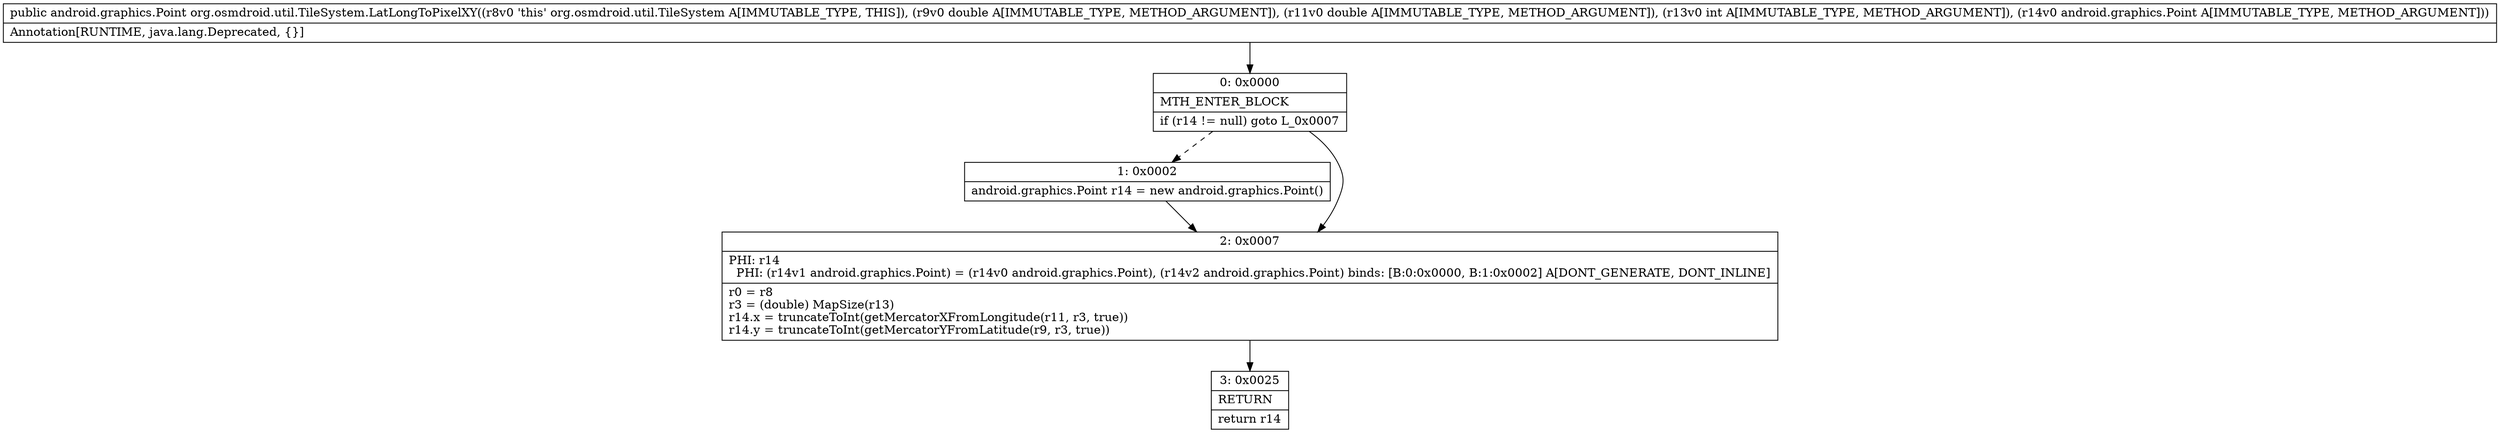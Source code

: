 digraph "CFG fororg.osmdroid.util.TileSystem.LatLongToPixelXY(DDILandroid\/graphics\/Point;)Landroid\/graphics\/Point;" {
Node_0 [shape=record,label="{0\:\ 0x0000|MTH_ENTER_BLOCK\l|if (r14 != null) goto L_0x0007\l}"];
Node_1 [shape=record,label="{1\:\ 0x0002|android.graphics.Point r14 = new android.graphics.Point()\l}"];
Node_2 [shape=record,label="{2\:\ 0x0007|PHI: r14 \l  PHI: (r14v1 android.graphics.Point) = (r14v0 android.graphics.Point), (r14v2 android.graphics.Point) binds: [B:0:0x0000, B:1:0x0002] A[DONT_GENERATE, DONT_INLINE]\l|r0 = r8\lr3 = (double) MapSize(r13)\lr14.x = truncateToInt(getMercatorXFromLongitude(r11, r3, true))\lr14.y = truncateToInt(getMercatorYFromLatitude(r9, r3, true))\l}"];
Node_3 [shape=record,label="{3\:\ 0x0025|RETURN\l|return r14\l}"];
MethodNode[shape=record,label="{public android.graphics.Point org.osmdroid.util.TileSystem.LatLongToPixelXY((r8v0 'this' org.osmdroid.util.TileSystem A[IMMUTABLE_TYPE, THIS]), (r9v0 double A[IMMUTABLE_TYPE, METHOD_ARGUMENT]), (r11v0 double A[IMMUTABLE_TYPE, METHOD_ARGUMENT]), (r13v0 int A[IMMUTABLE_TYPE, METHOD_ARGUMENT]), (r14v0 android.graphics.Point A[IMMUTABLE_TYPE, METHOD_ARGUMENT]))  | Annotation[RUNTIME, java.lang.Deprecated, \{\}]\l}"];
MethodNode -> Node_0;
Node_0 -> Node_1[style=dashed];
Node_0 -> Node_2;
Node_1 -> Node_2;
Node_2 -> Node_3;
}

